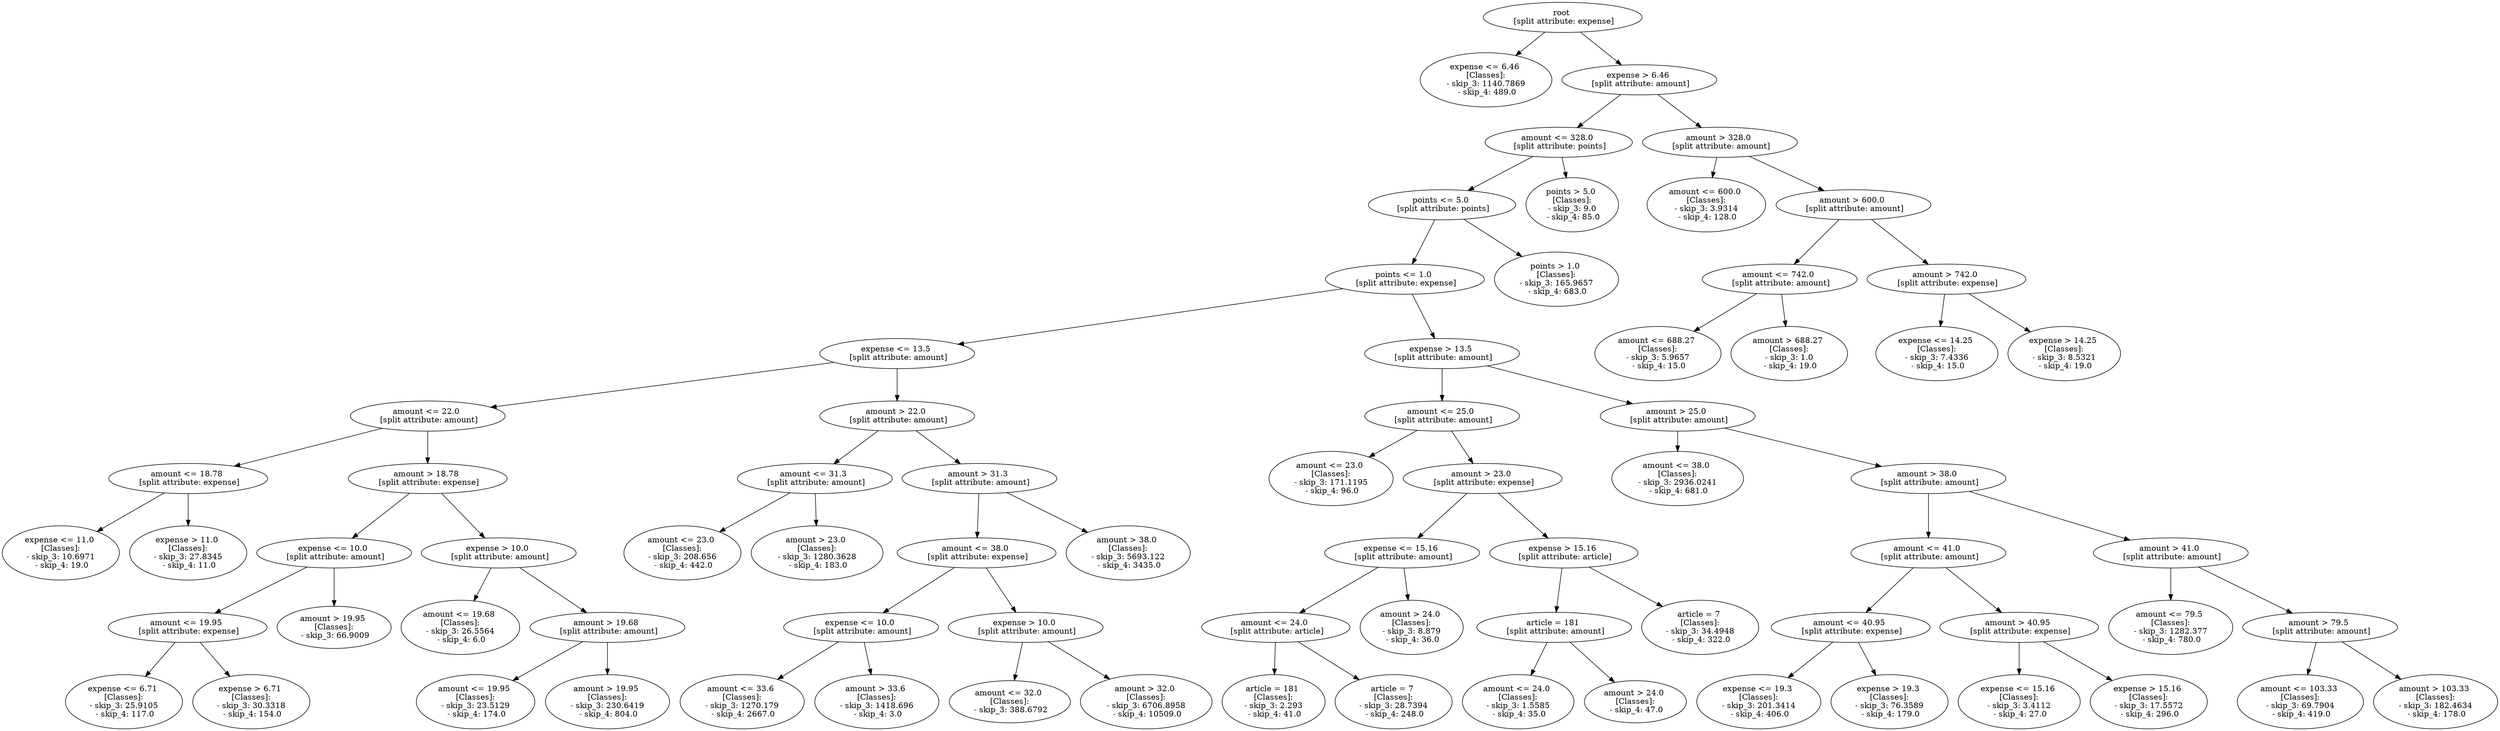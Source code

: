 // Road_Traffic_Fine_Management_Process-p_3-6
digraph "Road_Traffic_Fine_Management_Process-p_3-6" {
	"1a8a417e-265e-4e39-bba6-013bafd3a1a2" [label="root 
 [split attribute: expense]"]
	"f979ceee-bcc2-4923-aefe-f48979127cdd" [label="expense <= 6.46 
 [Classes]: 
 - skip_3: 1140.7869 
 - skip_4: 489.0"]
	"1a8a417e-265e-4e39-bba6-013bafd3a1a2" -> "f979ceee-bcc2-4923-aefe-f48979127cdd"
	"9e7f85b7-9b13-4f0f-adc0-11b448ac4dda" [label="expense > 6.46 
 [split attribute: amount]"]
	"1a8a417e-265e-4e39-bba6-013bafd3a1a2" -> "9e7f85b7-9b13-4f0f-adc0-11b448ac4dda"
	"9d8d1548-fa80-4ff1-91d4-be5ca04da25d" [label="amount <= 328.0 
 [split attribute: points]"]
	"9e7f85b7-9b13-4f0f-adc0-11b448ac4dda" -> "9d8d1548-fa80-4ff1-91d4-be5ca04da25d"
	"599febcb-88ed-4a7a-9b48-341ea7e09dee" [label="points <= 5.0 
 [split attribute: points]"]
	"9d8d1548-fa80-4ff1-91d4-be5ca04da25d" -> "599febcb-88ed-4a7a-9b48-341ea7e09dee"
	"7078a227-557b-49d8-a777-cdff4f7b7f00" [label="points <= 1.0 
 [split attribute: expense]"]
	"599febcb-88ed-4a7a-9b48-341ea7e09dee" -> "7078a227-557b-49d8-a777-cdff4f7b7f00"
	"c34af201-0a48-4909-a52c-8523a9e1ce6d" [label="expense <= 13.5 
 [split attribute: amount]"]
	"7078a227-557b-49d8-a777-cdff4f7b7f00" -> "c34af201-0a48-4909-a52c-8523a9e1ce6d"
	"3a5cfa5c-c51d-42b1-ae7e-92a9f5cf2e2a" [label="amount <= 22.0 
 [split attribute: amount]"]
	"c34af201-0a48-4909-a52c-8523a9e1ce6d" -> "3a5cfa5c-c51d-42b1-ae7e-92a9f5cf2e2a"
	"44460fff-4561-4480-87cf-140171546bf2" [label="amount <= 18.78 
 [split attribute: expense]"]
	"3a5cfa5c-c51d-42b1-ae7e-92a9f5cf2e2a" -> "44460fff-4561-4480-87cf-140171546bf2"
	"4f25a6dc-2c92-4225-af93-83404e60e289" [label="expense <= 11.0 
 [Classes]: 
 - skip_3: 10.6971 
 - skip_4: 19.0"]
	"44460fff-4561-4480-87cf-140171546bf2" -> "4f25a6dc-2c92-4225-af93-83404e60e289"
	"b44aacfc-a6e5-4c81-b75f-17b25e7468e5" [label="expense > 11.0 
 [Classes]: 
 - skip_3: 27.8345 
 - skip_4: 11.0"]
	"44460fff-4561-4480-87cf-140171546bf2" -> "b44aacfc-a6e5-4c81-b75f-17b25e7468e5"
	"0bffd747-4b90-4851-b9c9-eb4381e9bfee" [label="amount > 18.78 
 [split attribute: expense]"]
	"3a5cfa5c-c51d-42b1-ae7e-92a9f5cf2e2a" -> "0bffd747-4b90-4851-b9c9-eb4381e9bfee"
	"6557504b-3c58-40ef-b9d4-a9214bd942b7" [label="expense <= 10.0 
 [split attribute: amount]"]
	"0bffd747-4b90-4851-b9c9-eb4381e9bfee" -> "6557504b-3c58-40ef-b9d4-a9214bd942b7"
	"fb51f7a2-7343-472a-8868-e33912a23603" [label="amount <= 19.95 
 [split attribute: expense]"]
	"6557504b-3c58-40ef-b9d4-a9214bd942b7" -> "fb51f7a2-7343-472a-8868-e33912a23603"
	"2afe99e6-9873-46ee-8b91-ec17fb44c6a1" [label="expense <= 6.71 
 [Classes]: 
 - skip_3: 25.9105 
 - skip_4: 117.0"]
	"fb51f7a2-7343-472a-8868-e33912a23603" -> "2afe99e6-9873-46ee-8b91-ec17fb44c6a1"
	"4e86023e-8055-41a3-9d1c-473d03ca5848" [label="expense > 6.71 
 [Classes]: 
 - skip_3: 30.3318 
 - skip_4: 154.0"]
	"fb51f7a2-7343-472a-8868-e33912a23603" -> "4e86023e-8055-41a3-9d1c-473d03ca5848"
	"f7a650d1-43b7-4cbb-a8b9-2af8bcc8fafe" [label="amount > 19.95 
 [Classes]: 
 - skip_3: 66.9009"]
	"6557504b-3c58-40ef-b9d4-a9214bd942b7" -> "f7a650d1-43b7-4cbb-a8b9-2af8bcc8fafe"
	"58e3b278-30c1-4bc0-993d-eb4a076f3a5e" [label="expense > 10.0 
 [split attribute: amount]"]
	"0bffd747-4b90-4851-b9c9-eb4381e9bfee" -> "58e3b278-30c1-4bc0-993d-eb4a076f3a5e"
	"45496da6-2bb8-4089-adf4-75b71797ff3e" [label="amount <= 19.68 
 [Classes]: 
 - skip_3: 26.5564 
 - skip_4: 6.0"]
	"58e3b278-30c1-4bc0-993d-eb4a076f3a5e" -> "45496da6-2bb8-4089-adf4-75b71797ff3e"
	"01428ec8-0c46-428b-96ce-83c0641983ef" [label="amount > 19.68 
 [split attribute: amount]"]
	"58e3b278-30c1-4bc0-993d-eb4a076f3a5e" -> "01428ec8-0c46-428b-96ce-83c0641983ef"
	"337d7bab-f7aa-4048-bf72-dd1d39d52cf6" [label="amount <= 19.95 
 [Classes]: 
 - skip_3: 23.5129 
 - skip_4: 174.0"]
	"01428ec8-0c46-428b-96ce-83c0641983ef" -> "337d7bab-f7aa-4048-bf72-dd1d39d52cf6"
	"8ea08f75-685b-4c6c-aa08-c41d06bff909" [label="amount > 19.95 
 [Classes]: 
 - skip_3: 230.6419 
 - skip_4: 804.0"]
	"01428ec8-0c46-428b-96ce-83c0641983ef" -> "8ea08f75-685b-4c6c-aa08-c41d06bff909"
	"efd1760e-d2a7-4f97-a674-279def4bd0b7" [label="amount > 22.0 
 [split attribute: amount]"]
	"c34af201-0a48-4909-a52c-8523a9e1ce6d" -> "efd1760e-d2a7-4f97-a674-279def4bd0b7"
	"e597b444-9b23-4e03-bb37-f6e8fa33d905" [label="amount <= 31.3 
 [split attribute: amount]"]
	"efd1760e-d2a7-4f97-a674-279def4bd0b7" -> "e597b444-9b23-4e03-bb37-f6e8fa33d905"
	"b4d3b8b7-9610-48dd-8367-bb578a8567b4" [label="amount <= 23.0 
 [Classes]: 
 - skip_3: 208.656 
 - skip_4: 442.0"]
	"e597b444-9b23-4e03-bb37-f6e8fa33d905" -> "b4d3b8b7-9610-48dd-8367-bb578a8567b4"
	"b7ba88e2-baed-4346-ac82-c458c1b976dc" [label="amount > 23.0 
 [Classes]: 
 - skip_3: 1280.3628 
 - skip_4: 183.0"]
	"e597b444-9b23-4e03-bb37-f6e8fa33d905" -> "b7ba88e2-baed-4346-ac82-c458c1b976dc"
	"a64f7c46-4636-4c93-9318-be7a2d2c9ab8" [label="amount > 31.3 
 [split attribute: amount]"]
	"efd1760e-d2a7-4f97-a674-279def4bd0b7" -> "a64f7c46-4636-4c93-9318-be7a2d2c9ab8"
	"395db74e-0f83-4e27-af95-c339096cc78c" [label="amount <= 38.0 
 [split attribute: expense]"]
	"a64f7c46-4636-4c93-9318-be7a2d2c9ab8" -> "395db74e-0f83-4e27-af95-c339096cc78c"
	"5f9f0b4d-956a-424b-8234-ddc03d283f26" [label="expense <= 10.0 
 [split attribute: amount]"]
	"395db74e-0f83-4e27-af95-c339096cc78c" -> "5f9f0b4d-956a-424b-8234-ddc03d283f26"
	"697d7cea-fa8c-4be0-b252-14cbd3d33078" [label="amount <= 33.6 
 [Classes]: 
 - skip_3: 1270.179 
 - skip_4: 2667.0"]
	"5f9f0b4d-956a-424b-8234-ddc03d283f26" -> "697d7cea-fa8c-4be0-b252-14cbd3d33078"
	"4347da6b-970f-4c19-b493-472fc94e5cf1" [label="amount > 33.6 
 [Classes]: 
 - skip_3: 1418.696 
 - skip_4: 3.0"]
	"5f9f0b4d-956a-424b-8234-ddc03d283f26" -> "4347da6b-970f-4c19-b493-472fc94e5cf1"
	"700713b2-611b-497e-a97a-c5749f86e674" [label="expense > 10.0 
 [split attribute: amount]"]
	"395db74e-0f83-4e27-af95-c339096cc78c" -> "700713b2-611b-497e-a97a-c5749f86e674"
	"bb675010-80b4-46cb-9948-c9e04bbcbf12" [label="amount <= 32.0 
 [Classes]: 
 - skip_3: 388.6792"]
	"700713b2-611b-497e-a97a-c5749f86e674" -> "bb675010-80b4-46cb-9948-c9e04bbcbf12"
	"36d35de5-8b5f-4a0e-acdc-009bfaae4dae" [label="amount > 32.0 
 [Classes]: 
 - skip_3: 6706.8958 
 - skip_4: 10509.0"]
	"700713b2-611b-497e-a97a-c5749f86e674" -> "36d35de5-8b5f-4a0e-acdc-009bfaae4dae"
	"df631057-222c-4862-8cc0-1b588506acdf" [label="amount > 38.0 
 [Classes]: 
 - skip_3: 5693.122 
 - skip_4: 3435.0"]
	"a64f7c46-4636-4c93-9318-be7a2d2c9ab8" -> "df631057-222c-4862-8cc0-1b588506acdf"
	"d95711a1-412e-41e1-8869-6e6521e22ca7" [label="expense > 13.5 
 [split attribute: amount]"]
	"7078a227-557b-49d8-a777-cdff4f7b7f00" -> "d95711a1-412e-41e1-8869-6e6521e22ca7"
	"f8948680-4f71-4fe8-aa5e-e62d351caa2a" [label="amount <= 25.0 
 [split attribute: amount]"]
	"d95711a1-412e-41e1-8869-6e6521e22ca7" -> "f8948680-4f71-4fe8-aa5e-e62d351caa2a"
	"cf9265f0-8b4f-4b6b-b367-8ea1de556be9" [label="amount <= 23.0 
 [Classes]: 
 - skip_3: 171.1195 
 - skip_4: 96.0"]
	"f8948680-4f71-4fe8-aa5e-e62d351caa2a" -> "cf9265f0-8b4f-4b6b-b367-8ea1de556be9"
	"38ddab99-97ab-4a99-ae8e-fd718dccac71" [label="amount > 23.0 
 [split attribute: expense]"]
	"f8948680-4f71-4fe8-aa5e-e62d351caa2a" -> "38ddab99-97ab-4a99-ae8e-fd718dccac71"
	"3b52cfd6-acdb-461b-9f3c-d3390568541c" [label="expense <= 15.16 
 [split attribute: amount]"]
	"38ddab99-97ab-4a99-ae8e-fd718dccac71" -> "3b52cfd6-acdb-461b-9f3c-d3390568541c"
	"37524640-9014-4450-8061-57b1c72ebd64" [label="amount <= 24.0 
 [split attribute: article]"]
	"3b52cfd6-acdb-461b-9f3c-d3390568541c" -> "37524640-9014-4450-8061-57b1c72ebd64"
	"f21aef6c-dce2-4fb1-b441-6006500bcb7b" [label="article = 181 
 [Classes]: 
 - skip_3: 2.293 
 - skip_4: 41.0"]
	"37524640-9014-4450-8061-57b1c72ebd64" -> "f21aef6c-dce2-4fb1-b441-6006500bcb7b"
	"9d82a6fb-4a03-492f-b09f-cd24c692c1b2" [label="article = 7 
 [Classes]: 
 - skip_3: 28.7394 
 - skip_4: 248.0"]
	"37524640-9014-4450-8061-57b1c72ebd64" -> "9d82a6fb-4a03-492f-b09f-cd24c692c1b2"
	"622a30dc-10eb-44a8-a05a-caa142fd120b" [label="amount > 24.0 
 [Classes]: 
 - skip_3: 8.879 
 - skip_4: 36.0"]
	"3b52cfd6-acdb-461b-9f3c-d3390568541c" -> "622a30dc-10eb-44a8-a05a-caa142fd120b"
	"9d4ad79e-a3c6-46d1-af76-29fa747ba6fe" [label="expense > 15.16 
 [split attribute: article]"]
	"38ddab99-97ab-4a99-ae8e-fd718dccac71" -> "9d4ad79e-a3c6-46d1-af76-29fa747ba6fe"
	"f91667e3-42b1-43cc-85c3-c5dbb9ef498b" [label="article = 181 
 [split attribute: amount]"]
	"9d4ad79e-a3c6-46d1-af76-29fa747ba6fe" -> "f91667e3-42b1-43cc-85c3-c5dbb9ef498b"
	"cef58b2e-00f9-4be1-8886-c8415e8eb61c" [label="amount <= 24.0 
 [Classes]: 
 - skip_3: 1.5585 
 - skip_4: 35.0"]
	"f91667e3-42b1-43cc-85c3-c5dbb9ef498b" -> "cef58b2e-00f9-4be1-8886-c8415e8eb61c"
	"c3ec1258-962e-4570-b1e6-ef34f8afda33" [label="amount > 24.0 
 [Classes]: 
 - skip_4: 47.0"]
	"f91667e3-42b1-43cc-85c3-c5dbb9ef498b" -> "c3ec1258-962e-4570-b1e6-ef34f8afda33"
	"238ad0f6-ba77-4e55-bffd-57f7e819f8ae" [label="article = 7 
 [Classes]: 
 - skip_3: 34.4948 
 - skip_4: 322.0"]
	"9d4ad79e-a3c6-46d1-af76-29fa747ba6fe" -> "238ad0f6-ba77-4e55-bffd-57f7e819f8ae"
	"2e949fe9-76be-4d61-bd7e-9d87d0366603" [label="amount > 25.0 
 [split attribute: amount]"]
	"d95711a1-412e-41e1-8869-6e6521e22ca7" -> "2e949fe9-76be-4d61-bd7e-9d87d0366603"
	"c8febbbe-6b26-4a2b-8383-5ee1e3eb93a4" [label="amount <= 38.0 
 [Classes]: 
 - skip_3: 2936.0241 
 - skip_4: 681.0"]
	"2e949fe9-76be-4d61-bd7e-9d87d0366603" -> "c8febbbe-6b26-4a2b-8383-5ee1e3eb93a4"
	"e179676d-45a1-4c3f-a31c-5f0bb6bbf78b" [label="amount > 38.0 
 [split attribute: amount]"]
	"2e949fe9-76be-4d61-bd7e-9d87d0366603" -> "e179676d-45a1-4c3f-a31c-5f0bb6bbf78b"
	"ff0e7d28-57a7-437c-bf0d-54fa8268b44c" [label="amount <= 41.0 
 [split attribute: amount]"]
	"e179676d-45a1-4c3f-a31c-5f0bb6bbf78b" -> "ff0e7d28-57a7-437c-bf0d-54fa8268b44c"
	"575a6b79-2bb2-4f58-8ff1-8677b05ff390" [label="amount <= 40.95 
 [split attribute: expense]"]
	"ff0e7d28-57a7-437c-bf0d-54fa8268b44c" -> "575a6b79-2bb2-4f58-8ff1-8677b05ff390"
	"c7511eea-2482-4046-ba95-a355846813f2" [label="expense <= 19.3 
 [Classes]: 
 - skip_3: 201.3414 
 - skip_4: 406.0"]
	"575a6b79-2bb2-4f58-8ff1-8677b05ff390" -> "c7511eea-2482-4046-ba95-a355846813f2"
	"93897cc4-8feb-47fa-ba68-6c5b77b97179" [label="expense > 19.3 
 [Classes]: 
 - skip_3: 76.3589 
 - skip_4: 179.0"]
	"575a6b79-2bb2-4f58-8ff1-8677b05ff390" -> "93897cc4-8feb-47fa-ba68-6c5b77b97179"
	"0f4f8bf0-c94f-4d8b-b188-1b4f8a8561aa" [label="amount > 40.95 
 [split attribute: expense]"]
	"ff0e7d28-57a7-437c-bf0d-54fa8268b44c" -> "0f4f8bf0-c94f-4d8b-b188-1b4f8a8561aa"
	"533094b8-9f3b-4132-b0e5-f932e176e36f" [label="expense <= 15.16 
 [Classes]: 
 - skip_3: 3.4112 
 - skip_4: 27.0"]
	"0f4f8bf0-c94f-4d8b-b188-1b4f8a8561aa" -> "533094b8-9f3b-4132-b0e5-f932e176e36f"
	"3602ab53-6075-45ea-ba99-384bb133bc55" [label="expense > 15.16 
 [Classes]: 
 - skip_3: 17.5572 
 - skip_4: 296.0"]
	"0f4f8bf0-c94f-4d8b-b188-1b4f8a8561aa" -> "3602ab53-6075-45ea-ba99-384bb133bc55"
	"1fbf88ca-860f-4637-8b57-a2e3bcbff29f" [label="amount > 41.0 
 [split attribute: amount]"]
	"e179676d-45a1-4c3f-a31c-5f0bb6bbf78b" -> "1fbf88ca-860f-4637-8b57-a2e3bcbff29f"
	"69250f61-b2b1-4859-bc72-6370e88a6419" [label="amount <= 79.5 
 [Classes]: 
 - skip_3: 1282.377 
 - skip_4: 780.0"]
	"1fbf88ca-860f-4637-8b57-a2e3bcbff29f" -> "69250f61-b2b1-4859-bc72-6370e88a6419"
	"925f473f-c538-4b56-8366-ce892cac3fba" [label="amount > 79.5 
 [split attribute: amount]"]
	"1fbf88ca-860f-4637-8b57-a2e3bcbff29f" -> "925f473f-c538-4b56-8366-ce892cac3fba"
	"9d74cdef-6bd8-4494-b74c-c68fae123770" [label="amount <= 103.33 
 [Classes]: 
 - skip_3: 69.7904 
 - skip_4: 419.0"]
	"925f473f-c538-4b56-8366-ce892cac3fba" -> "9d74cdef-6bd8-4494-b74c-c68fae123770"
	"3acf5519-1b60-415c-8a17-d1edb03ea87d" [label="amount > 103.33 
 [Classes]: 
 - skip_3: 182.4634 
 - skip_4: 178.0"]
	"925f473f-c538-4b56-8366-ce892cac3fba" -> "3acf5519-1b60-415c-8a17-d1edb03ea87d"
	"3e6fb265-69de-480b-854c-62b1aac29ee9" [label="points > 1.0 
 [Classes]: 
 - skip_3: 165.9657 
 - skip_4: 683.0"]
	"599febcb-88ed-4a7a-9b48-341ea7e09dee" -> "3e6fb265-69de-480b-854c-62b1aac29ee9"
	"d9b8fbf0-d5f0-4988-b7f8-5ef4fe05d732" [label="points > 5.0 
 [Classes]: 
 - skip_3: 9.0 
 - skip_4: 85.0"]
	"9d8d1548-fa80-4ff1-91d4-be5ca04da25d" -> "d9b8fbf0-d5f0-4988-b7f8-5ef4fe05d732"
	"128fefb8-fb5b-45be-a202-543a97016773" [label="amount > 328.0 
 [split attribute: amount]"]
	"9e7f85b7-9b13-4f0f-adc0-11b448ac4dda" -> "128fefb8-fb5b-45be-a202-543a97016773"
	"cd893482-053d-4362-a6d9-cf1a6a1001ac" [label="amount <= 600.0 
 [Classes]: 
 - skip_3: 3.9314 
 - skip_4: 128.0"]
	"128fefb8-fb5b-45be-a202-543a97016773" -> "cd893482-053d-4362-a6d9-cf1a6a1001ac"
	"2890e9ff-249b-4c0b-a63c-2dd8f9851a72" [label="amount > 600.0 
 [split attribute: amount]"]
	"128fefb8-fb5b-45be-a202-543a97016773" -> "2890e9ff-249b-4c0b-a63c-2dd8f9851a72"
	"06f183f7-b77c-4fe2-ae90-a805243e397a" [label="amount <= 742.0 
 [split attribute: amount]"]
	"2890e9ff-249b-4c0b-a63c-2dd8f9851a72" -> "06f183f7-b77c-4fe2-ae90-a805243e397a"
	"963efa9e-5175-4f7d-989b-07ccb3ba94eb" [label="amount <= 688.27 
 [Classes]: 
 - skip_3: 5.9657 
 - skip_4: 15.0"]
	"06f183f7-b77c-4fe2-ae90-a805243e397a" -> "963efa9e-5175-4f7d-989b-07ccb3ba94eb"
	"1032f031-ae7b-4bb4-89b8-cf84373b9f22" [label="amount > 688.27 
 [Classes]: 
 - skip_3: 1.0 
 - skip_4: 19.0"]
	"06f183f7-b77c-4fe2-ae90-a805243e397a" -> "1032f031-ae7b-4bb4-89b8-cf84373b9f22"
	"a6ef3539-7b73-442a-86f3-a81c6c2adbe5" [label="amount > 742.0 
 [split attribute: expense]"]
	"2890e9ff-249b-4c0b-a63c-2dd8f9851a72" -> "a6ef3539-7b73-442a-86f3-a81c6c2adbe5"
	"f5939fb5-28b5-4620-9cdf-99c5376bd1ba" [label="expense <= 14.25 
 [Classes]: 
 - skip_3: 7.4336 
 - skip_4: 15.0"]
	"a6ef3539-7b73-442a-86f3-a81c6c2adbe5" -> "f5939fb5-28b5-4620-9cdf-99c5376bd1ba"
	"c23a0795-3bf4-4a91-aafe-2dafaa93d674" [label="expense > 14.25 
 [Classes]: 
 - skip_3: 8.5321 
 - skip_4: 19.0"]
	"a6ef3539-7b73-442a-86f3-a81c6c2adbe5" -> "c23a0795-3bf4-4a91-aafe-2dafaa93d674"
}
